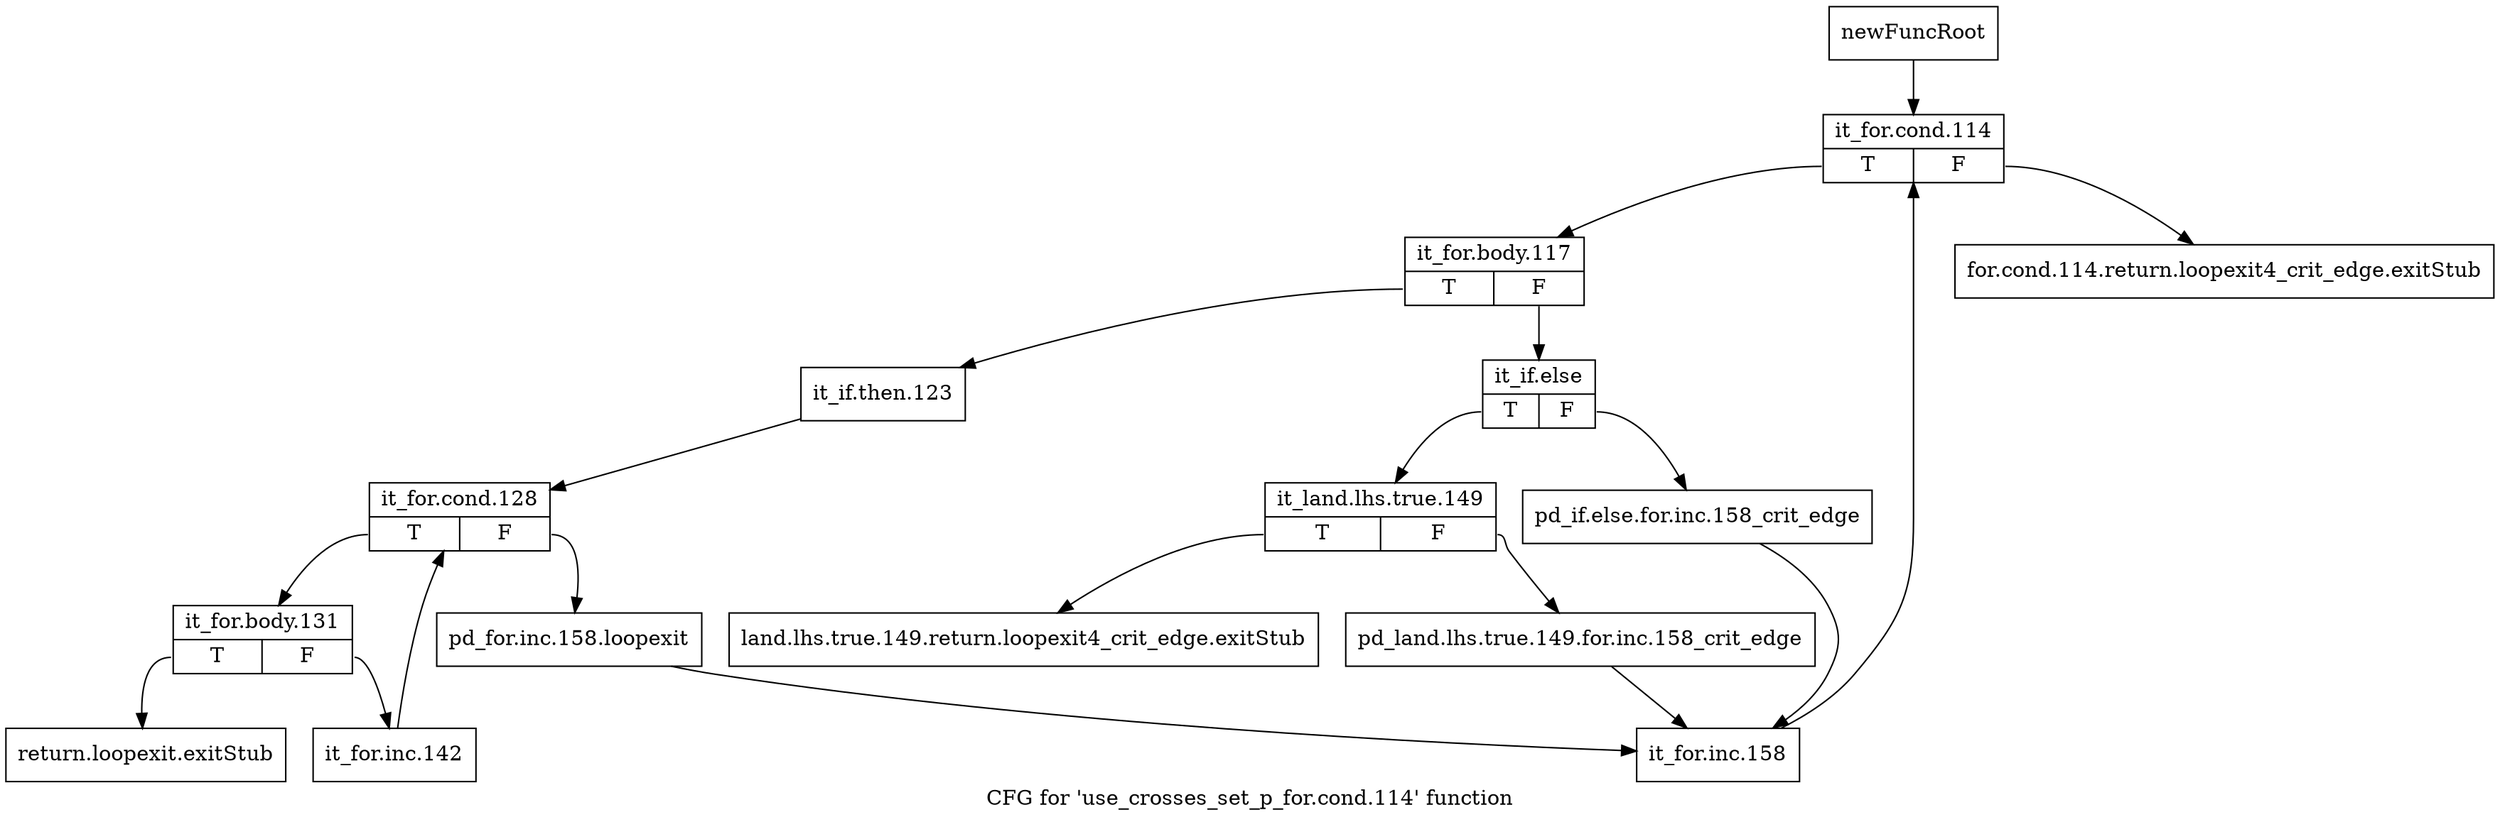 digraph "CFG for 'use_crosses_set_p_for.cond.114' function" {
	label="CFG for 'use_crosses_set_p_for.cond.114' function";

	Node0xa648000 [shape=record,label="{newFuncRoot}"];
	Node0xa648000 -> Node0xa651130;
	Node0xa651040 [shape=record,label="{for.cond.114.return.loopexit4_crit_edge.exitStub}"];
	Node0xa651090 [shape=record,label="{land.lhs.true.149.return.loopexit4_crit_edge.exitStub}"];
	Node0xa6510e0 [shape=record,label="{return.loopexit.exitStub}"];
	Node0xa651130 [shape=record,label="{it_for.cond.114|{<s0>T|<s1>F}}"];
	Node0xa651130:s0 -> Node0xa651180;
	Node0xa651130:s1 -> Node0xa651040;
	Node0xa651180 [shape=record,label="{it_for.body.117|{<s0>T|<s1>F}}"];
	Node0xa651180:s0 -> Node0xa651310;
	Node0xa651180:s1 -> Node0xa6511d0;
	Node0xa6511d0 [shape=record,label="{it_if.else|{<s0>T|<s1>F}}"];
	Node0xa6511d0:s0 -> Node0xa651270;
	Node0xa6511d0:s1 -> Node0xa651220;
	Node0xa651220 [shape=record,label="{pd_if.else.for.inc.158_crit_edge}"];
	Node0xa651220 -> Node0xa651400;
	Node0xa651270 [shape=record,label="{it_land.lhs.true.149|{<s0>T|<s1>F}}"];
	Node0xa651270:s0 -> Node0xa651090;
	Node0xa651270:s1 -> Node0xa6512c0;
	Node0xa6512c0 [shape=record,label="{pd_land.lhs.true.149.for.inc.158_crit_edge}"];
	Node0xa6512c0 -> Node0xa651400;
	Node0xa651310 [shape=record,label="{it_if.then.123}"];
	Node0xa651310 -> Node0xa651360;
	Node0xa651360 [shape=record,label="{it_for.cond.128|{<s0>T|<s1>F}}"];
	Node0xa651360:s0 -> Node0xa651450;
	Node0xa651360:s1 -> Node0xa6513b0;
	Node0xa6513b0 [shape=record,label="{pd_for.inc.158.loopexit}"];
	Node0xa6513b0 -> Node0xa651400;
	Node0xa651400 [shape=record,label="{it_for.inc.158}"];
	Node0xa651400 -> Node0xa651130;
	Node0xa651450 [shape=record,label="{it_for.body.131|{<s0>T|<s1>F}}"];
	Node0xa651450:s0 -> Node0xa6510e0;
	Node0xa651450:s1 -> Node0xa6514a0;
	Node0xa6514a0 [shape=record,label="{it_for.inc.142}"];
	Node0xa6514a0 -> Node0xa651360;
}

